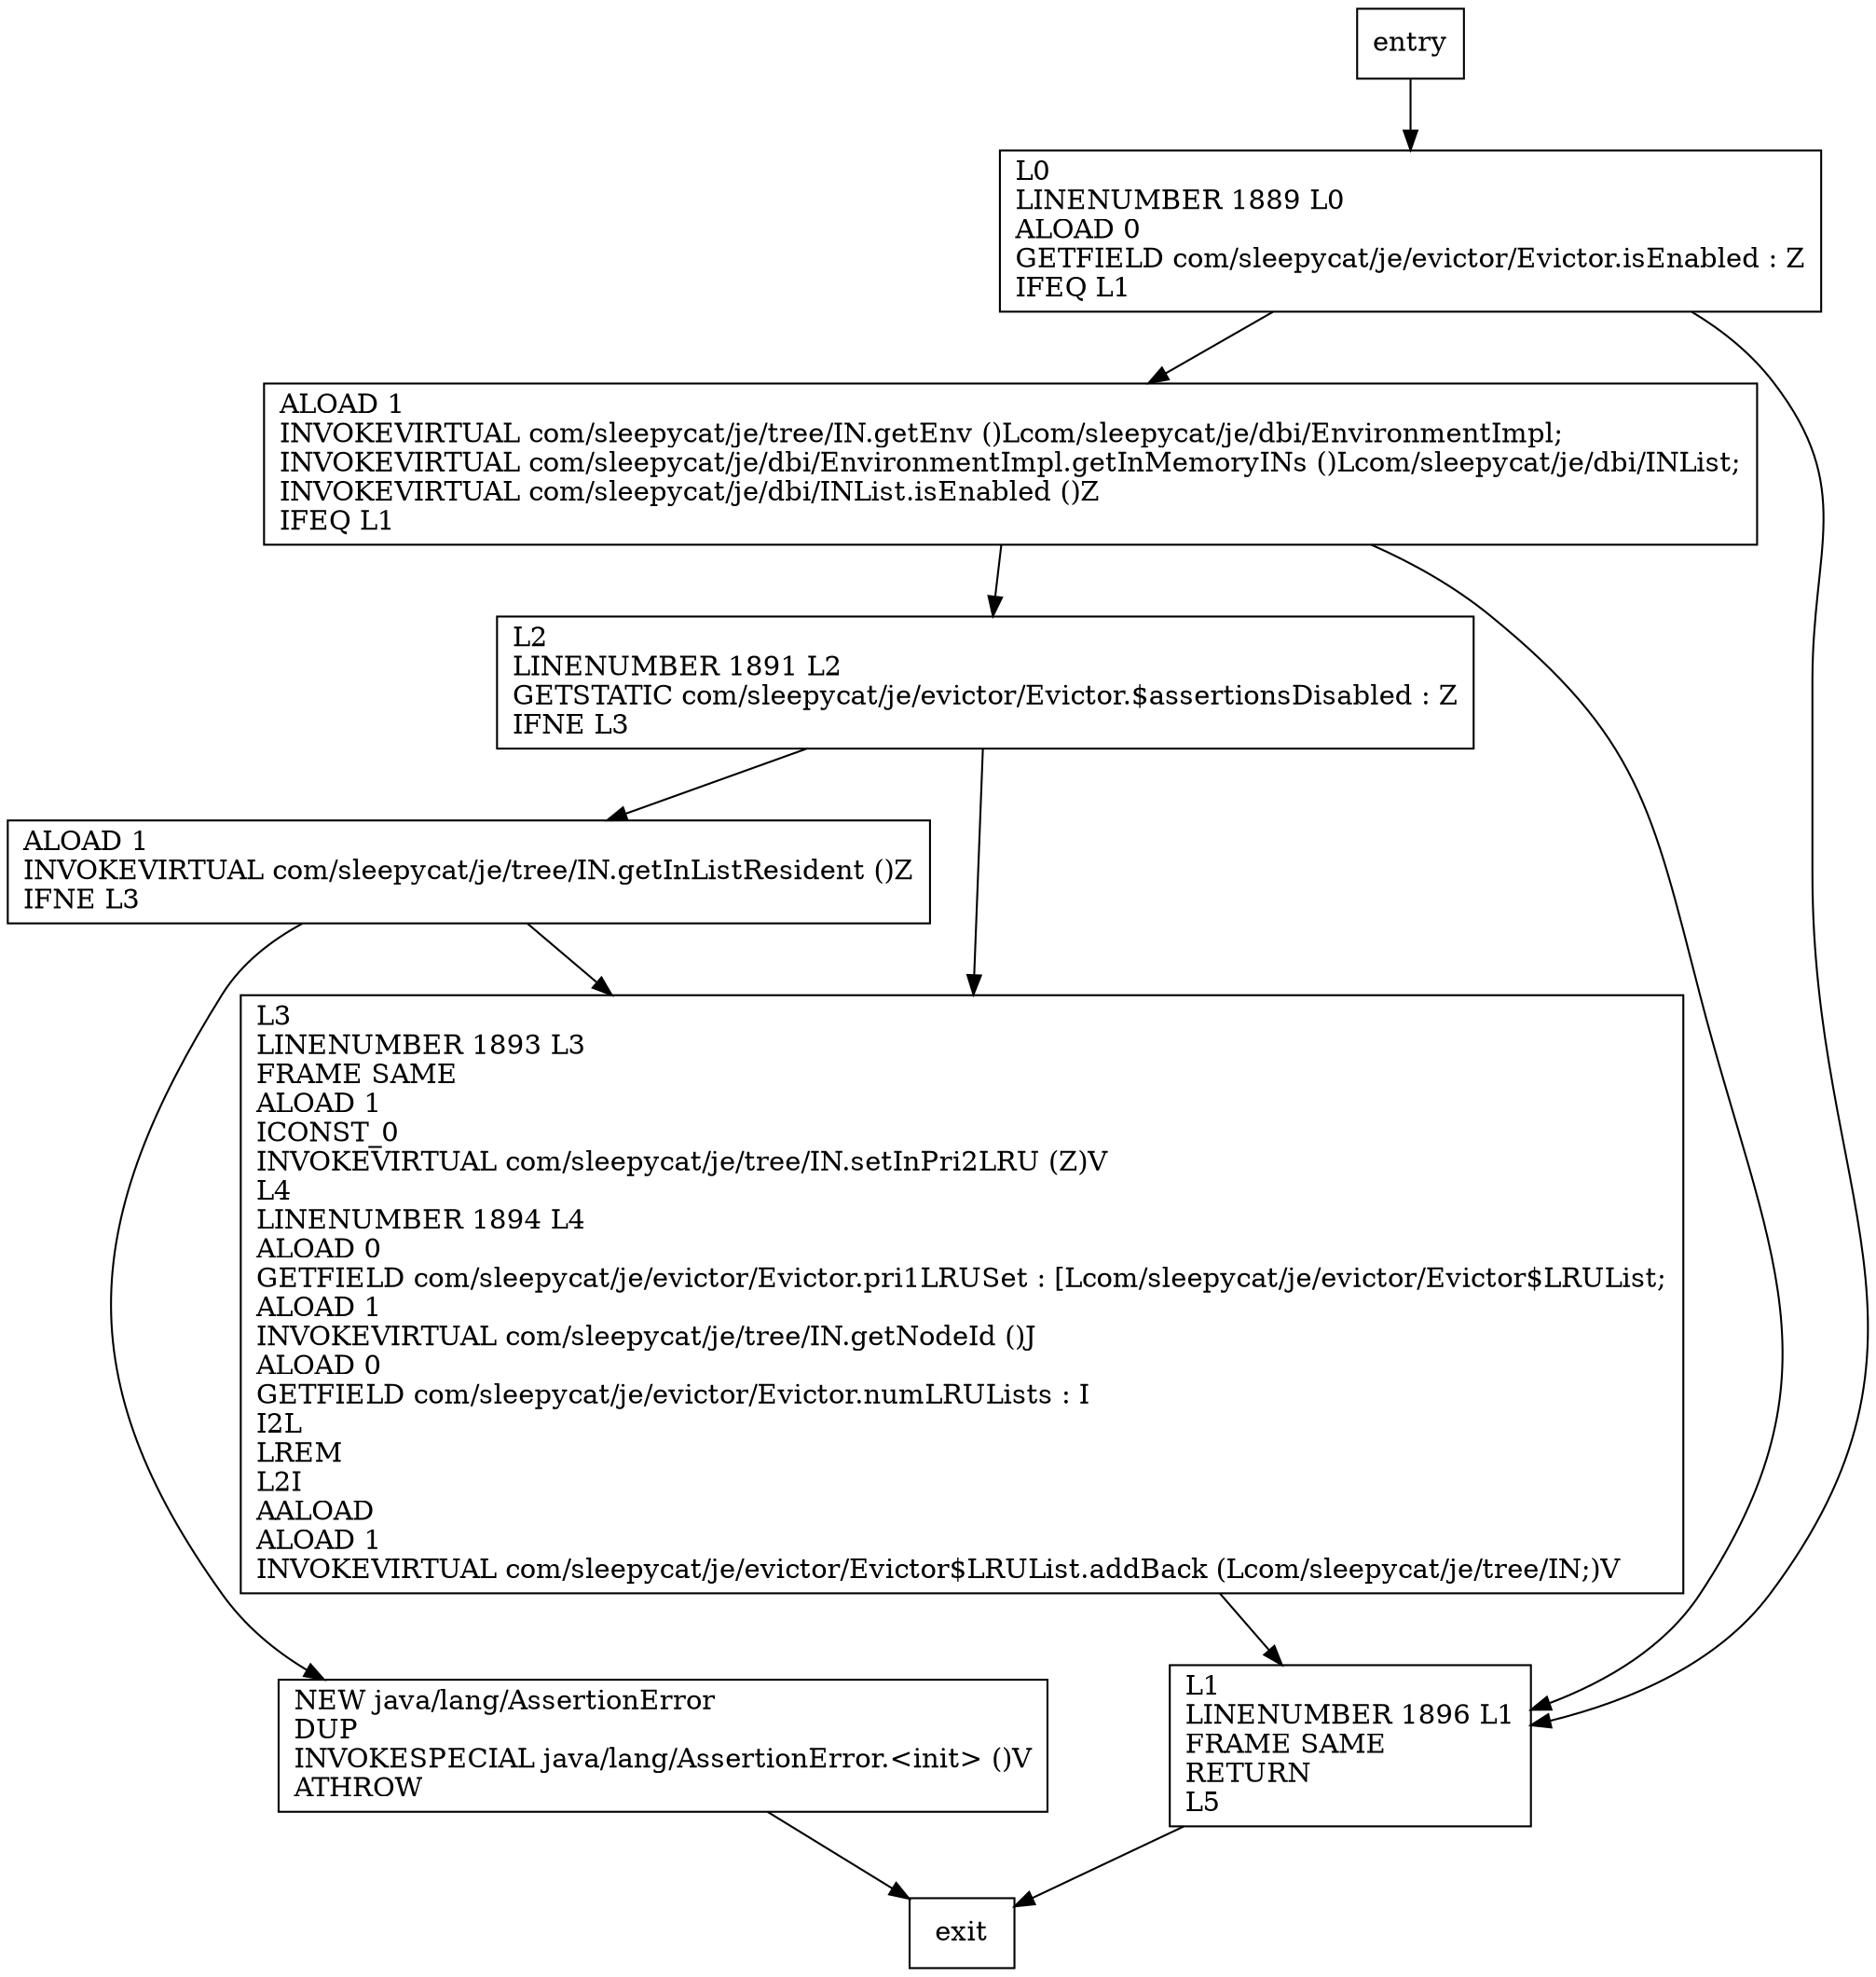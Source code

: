 digraph addBack {
node [shape=record];
2000601161 [label="ALOAD 1\lINVOKEVIRTUAL com/sleepycat/je/tree/IN.getEnv ()Lcom/sleepycat/je/dbi/EnvironmentImpl;\lINVOKEVIRTUAL com/sleepycat/je/dbi/EnvironmentImpl.getInMemoryINs ()Lcom/sleepycat/je/dbi/INList;\lINVOKEVIRTUAL com/sleepycat/je/dbi/INList.isEnabled ()Z\lIFEQ L1\l"];
1284508235 [label="L3\lLINENUMBER 1893 L3\lFRAME SAME\lALOAD 1\lICONST_0\lINVOKEVIRTUAL com/sleepycat/je/tree/IN.setInPri2LRU (Z)V\lL4\lLINENUMBER 1894 L4\lALOAD 0\lGETFIELD com/sleepycat/je/evictor/Evictor.pri1LRUSet : [Lcom/sleepycat/je/evictor/Evictor$LRUList;\lALOAD 1\lINVOKEVIRTUAL com/sleepycat/je/tree/IN.getNodeId ()J\lALOAD 0\lGETFIELD com/sleepycat/je/evictor/Evictor.numLRULists : I\lI2L\lLREM\lL2I\lAALOAD\lALOAD 1\lINVOKEVIRTUAL com/sleepycat/je/evictor/Evictor$LRUList.addBack (Lcom/sleepycat/je/tree/IN;)V\l"];
251550900 [label="L1\lLINENUMBER 1896 L1\lFRAME SAME\lRETURN\lL5\l"];
498678405 [label="L2\lLINENUMBER 1891 L2\lGETSTATIC com/sleepycat/je/evictor/Evictor.$assertionsDisabled : Z\lIFNE L3\l"];
1733751383 [label="L0\lLINENUMBER 1889 L0\lALOAD 0\lGETFIELD com/sleepycat/je/evictor/Evictor.isEnabled : Z\lIFEQ L1\l"];
1294837551 [label="ALOAD 1\lINVOKEVIRTUAL com/sleepycat/je/tree/IN.getInListResident ()Z\lIFNE L3\l"];
813163665 [label="NEW java/lang/AssertionError\lDUP\lINVOKESPECIAL java/lang/AssertionError.\<init\> ()V\lATHROW\l"];
entry;
exit;
entry -> 1733751383
2000601161 -> 251550900
2000601161 -> 498678405
1284508235 -> 251550900
251550900 -> exit
498678405 -> 1284508235
498678405 -> 1294837551
1733751383 -> 2000601161
1733751383 -> 251550900
1294837551 -> 1284508235
1294837551 -> 813163665
813163665 -> exit
}
